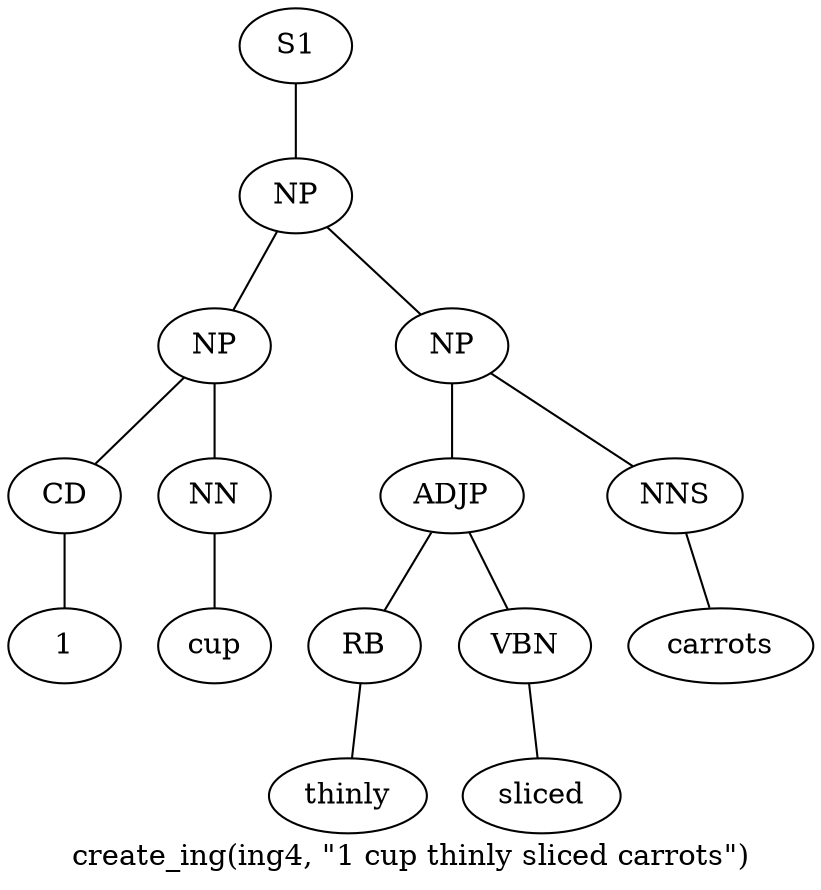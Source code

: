 graph SyntaxGraph {
	label = "create_ing(ing4, \"1 cup thinly sliced carrots\")";
	Node0 [label="S1"];
	Node1 [label="NP"];
	Node2 [label="NP"];
	Node3 [label="CD"];
	Node4 [label="1"];
	Node5 [label="NN"];
	Node6 [label="cup"];
	Node7 [label="NP"];
	Node8 [label="ADJP"];
	Node9 [label="RB"];
	Node10 [label="thinly"];
	Node11 [label="VBN"];
	Node12 [label="sliced"];
	Node13 [label="NNS"];
	Node14 [label="carrots"];

	Node0 -- Node1;
	Node1 -- Node2;
	Node1 -- Node7;
	Node2 -- Node3;
	Node2 -- Node5;
	Node3 -- Node4;
	Node5 -- Node6;
	Node7 -- Node8;
	Node7 -- Node13;
	Node8 -- Node9;
	Node8 -- Node11;
	Node9 -- Node10;
	Node11 -- Node12;
	Node13 -- Node14;
}